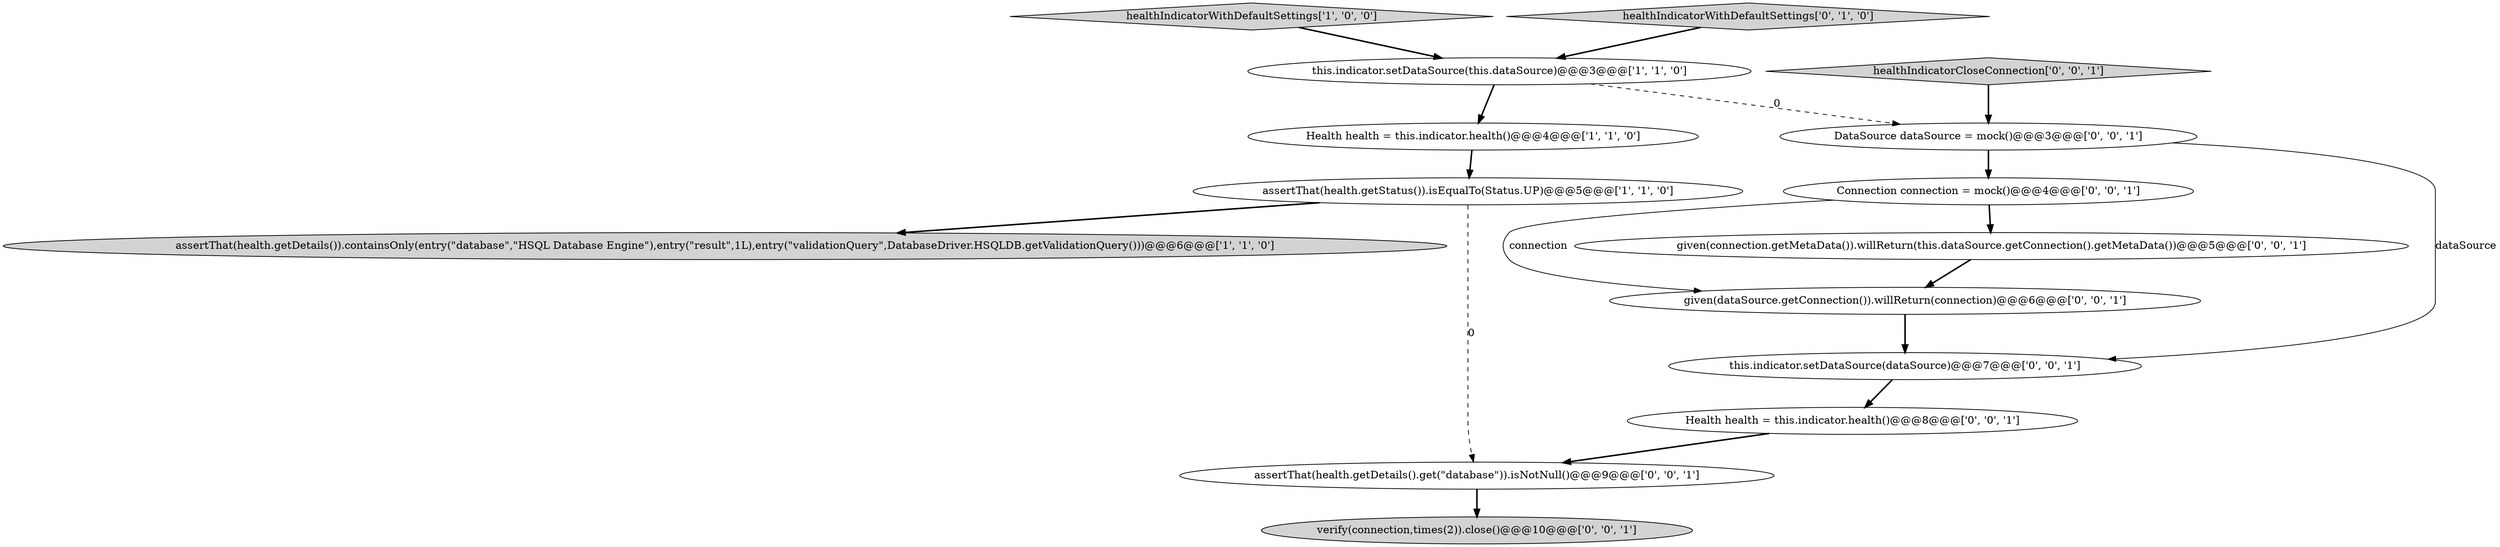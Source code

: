 digraph {
13 [style = filled, label = "DataSource dataSource = mock()@@@3@@@['0', '0', '1']", fillcolor = white, shape = ellipse image = "AAA0AAABBB3BBB"];
10 [style = filled, label = "healthIndicatorCloseConnection['0', '0', '1']", fillcolor = lightgray, shape = diamond image = "AAA0AAABBB3BBB"];
14 [style = filled, label = "given(dataSource.getConnection()).willReturn(connection)@@@6@@@['0', '0', '1']", fillcolor = white, shape = ellipse image = "AAA0AAABBB3BBB"];
9 [style = filled, label = "given(connection.getMetaData()).willReturn(this.dataSource.getConnection().getMetaData())@@@5@@@['0', '0', '1']", fillcolor = white, shape = ellipse image = "AAA0AAABBB3BBB"];
1 [style = filled, label = "healthIndicatorWithDefaultSettings['1', '0', '0']", fillcolor = lightgray, shape = diamond image = "AAA0AAABBB1BBB"];
0 [style = filled, label = "assertThat(health.getDetails()).containsOnly(entry(\"database\",\"HSQL Database Engine\"),entry(\"result\",1L),entry(\"validationQuery\",DatabaseDriver.HSQLDB.getValidationQuery()))@@@6@@@['1', '1', '0']", fillcolor = lightgray, shape = ellipse image = "AAA0AAABBB1BBB"];
5 [style = filled, label = "healthIndicatorWithDefaultSettings['0', '1', '0']", fillcolor = lightgray, shape = diamond image = "AAA0AAABBB2BBB"];
7 [style = filled, label = "this.indicator.setDataSource(dataSource)@@@7@@@['0', '0', '1']", fillcolor = white, shape = ellipse image = "AAA0AAABBB3BBB"];
8 [style = filled, label = "assertThat(health.getDetails().get(\"database\")).isNotNull()@@@9@@@['0', '0', '1']", fillcolor = white, shape = ellipse image = "AAA0AAABBB3BBB"];
2 [style = filled, label = "this.indicator.setDataSource(this.dataSource)@@@3@@@['1', '1', '0']", fillcolor = white, shape = ellipse image = "AAA0AAABBB1BBB"];
4 [style = filled, label = "Health health = this.indicator.health()@@@4@@@['1', '1', '0']", fillcolor = white, shape = ellipse image = "AAA0AAABBB1BBB"];
11 [style = filled, label = "verify(connection,times(2)).close()@@@10@@@['0', '0', '1']", fillcolor = lightgray, shape = ellipse image = "AAA0AAABBB3BBB"];
6 [style = filled, label = "Health health = this.indicator.health()@@@8@@@['0', '0', '1']", fillcolor = white, shape = ellipse image = "AAA0AAABBB3BBB"];
3 [style = filled, label = "assertThat(health.getStatus()).isEqualTo(Status.UP)@@@5@@@['1', '1', '0']", fillcolor = white, shape = ellipse image = "AAA0AAABBB1BBB"];
12 [style = filled, label = "Connection connection = mock()@@@4@@@['0', '0', '1']", fillcolor = white, shape = ellipse image = "AAA0AAABBB3BBB"];
6->8 [style = bold, label=""];
3->8 [style = dashed, label="0"];
4->3 [style = bold, label=""];
12->14 [style = solid, label="connection"];
5->2 [style = bold, label=""];
1->2 [style = bold, label=""];
13->12 [style = bold, label=""];
10->13 [style = bold, label=""];
12->9 [style = bold, label=""];
8->11 [style = bold, label=""];
2->4 [style = bold, label=""];
2->13 [style = dashed, label="0"];
13->7 [style = solid, label="dataSource"];
3->0 [style = bold, label=""];
7->6 [style = bold, label=""];
14->7 [style = bold, label=""];
9->14 [style = bold, label=""];
}
